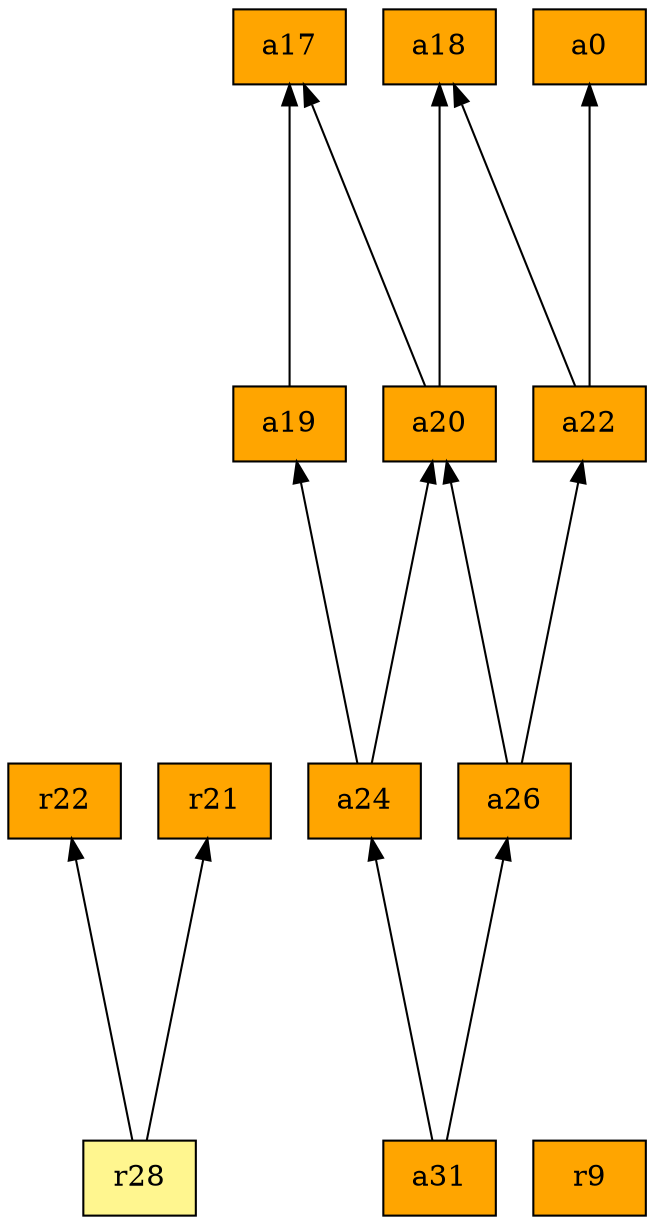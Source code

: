 digraph G {
rankdir=BT;ranksep="2.0";
"r22" [shape=record,fillcolor=orange,style=filled,label="{r22}"];
"a20" [shape=record,fillcolor=orange,style=filled,label="{a20}"];
"r21" [shape=record,fillcolor=orange,style=filled,label="{r21}"];
"a17" [shape=record,fillcolor=orange,style=filled,label="{a17}"];
"a26" [shape=record,fillcolor=orange,style=filled,label="{a26}"];
"a19" [shape=record,fillcolor=orange,style=filled,label="{a19}"];
"a24" [shape=record,fillcolor=orange,style=filled,label="{a24}"];
"a18" [shape=record,fillcolor=orange,style=filled,label="{a18}"];
"r9" [shape=record,fillcolor=orange,style=filled,label="{r9}"];
"a0" [shape=record,fillcolor=orange,style=filled,label="{a0}"];
"a31" [shape=record,fillcolor=orange,style=filled,label="{a31}"];
"r28" [shape=record,fillcolor=khaki1,style=filled,label="{r28}"];
"a22" [shape=record,fillcolor=orange,style=filled,label="{a22}"];
"a20" -> "a18"
"a20" -> "a17"
"a26" -> "a20"
"a26" -> "a22"
"a19" -> "a17"
"a24" -> "a19"
"a24" -> "a20"
"a31" -> "a26"
"a31" -> "a24"
"r28" -> "r21"
"r28" -> "r22"
"a22" -> "a0"
"a22" -> "a18"
}